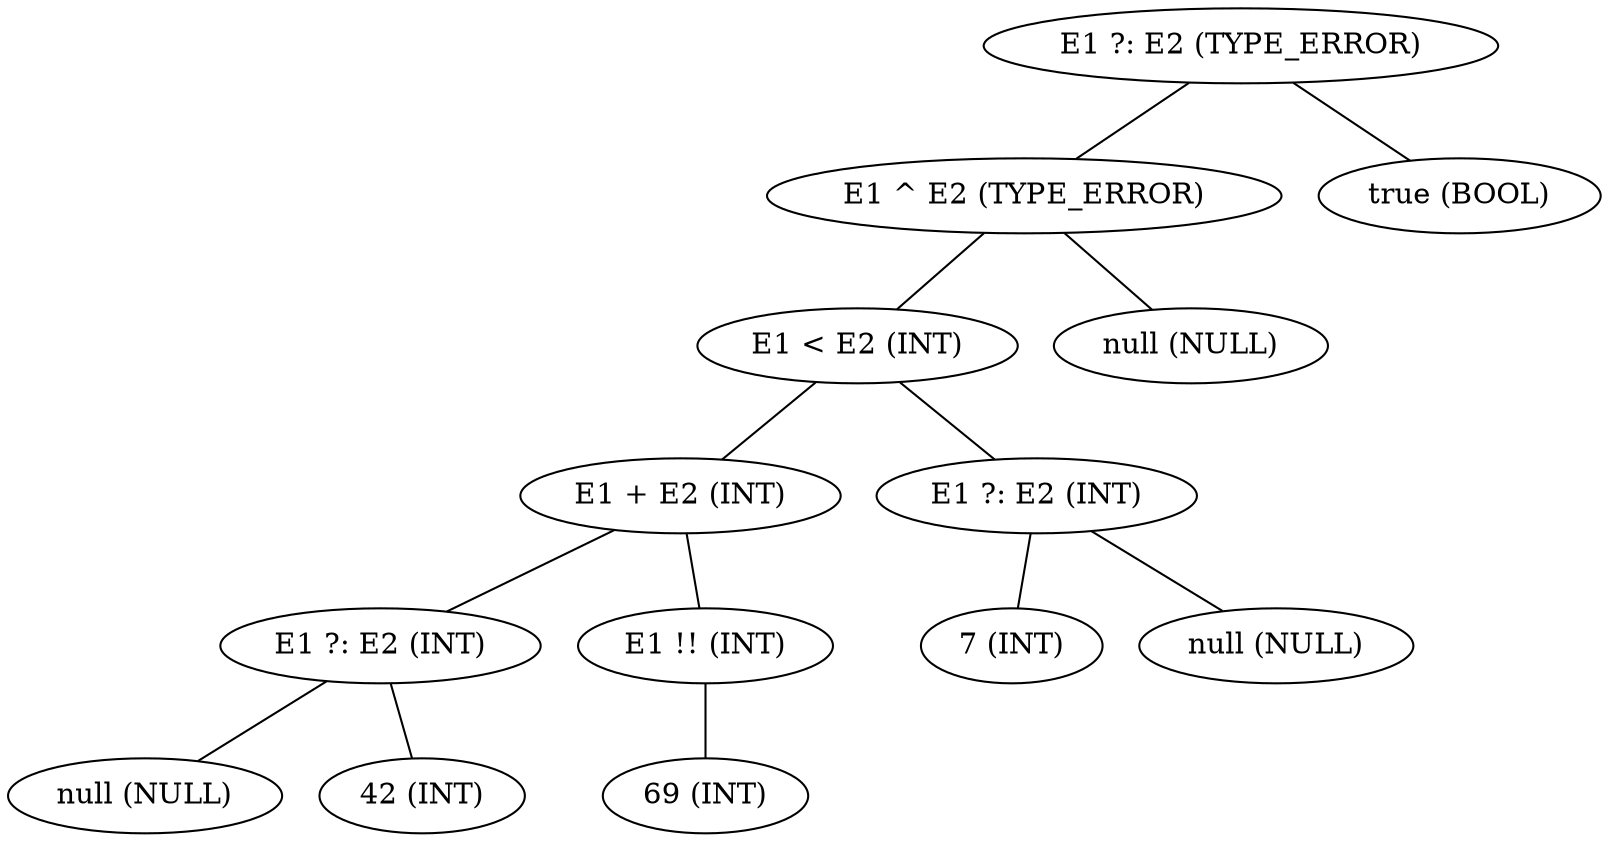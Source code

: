 graph {
    plus1 [label="E1 + E2 (INT)"];
    question1 [label="E1 ?: E2 (INT)"];
    question2 [label="E1 ?: E2 (INT)"];
    question3 [label="E1 ?: E2 (TYPE_ERROR)"];
    exclamation1 [label="E1 !! (INT)"];
    and [label="E1 ^ E2 (TYPE_ERROR)"]; 
    minus [label="E1 < E2 (INT)"]; 
    7 [label="7 (INT)"];
    null1 [label="null (NULL)"];
    null2 [label="null (NULL)"];
    null3 [label="null (NULL)"];
    42 [label="42 (INT)"];
    69 [label="69 (INT)"];
    true [label="true (BOOL)"];

	question1 -- null1;
	question1 -- 42;
    exclamation1 -- 69;
    plus1 -- question1;
    plus1 -- exclamation1
    question2 -- 7;
    question2 -- null2;
    minus -- plus1;
    minus -- question2;
    and -- minus;
    and -- null3;
    question3 -- and;
    question3 -- true;
}